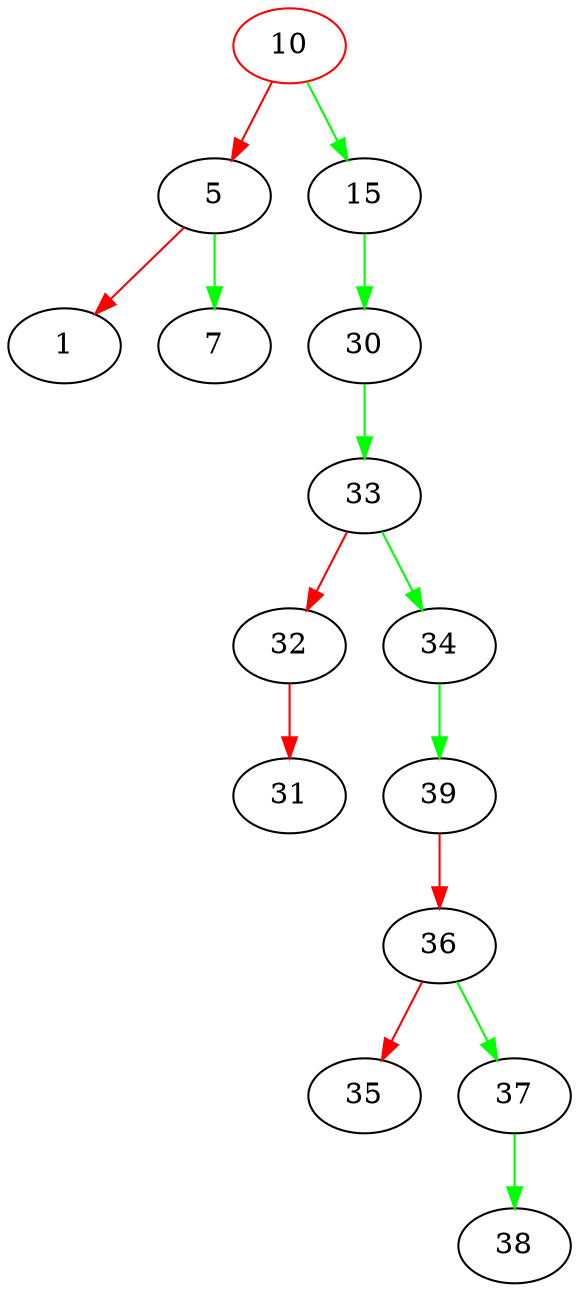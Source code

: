 digraph G{
10[color=red];
10->5[color=red];
5->1[color=red];
5->7[color=green];
10->15[color=green];
15->30[color=green];
30->33[color=green];
33->32[color=red];
32->31[color=red];
33->34[color=green];
34->39[color=green];
39->36[color=red];
36->35[color=red];
36->37[color=green];
37->38[color=green];
}
